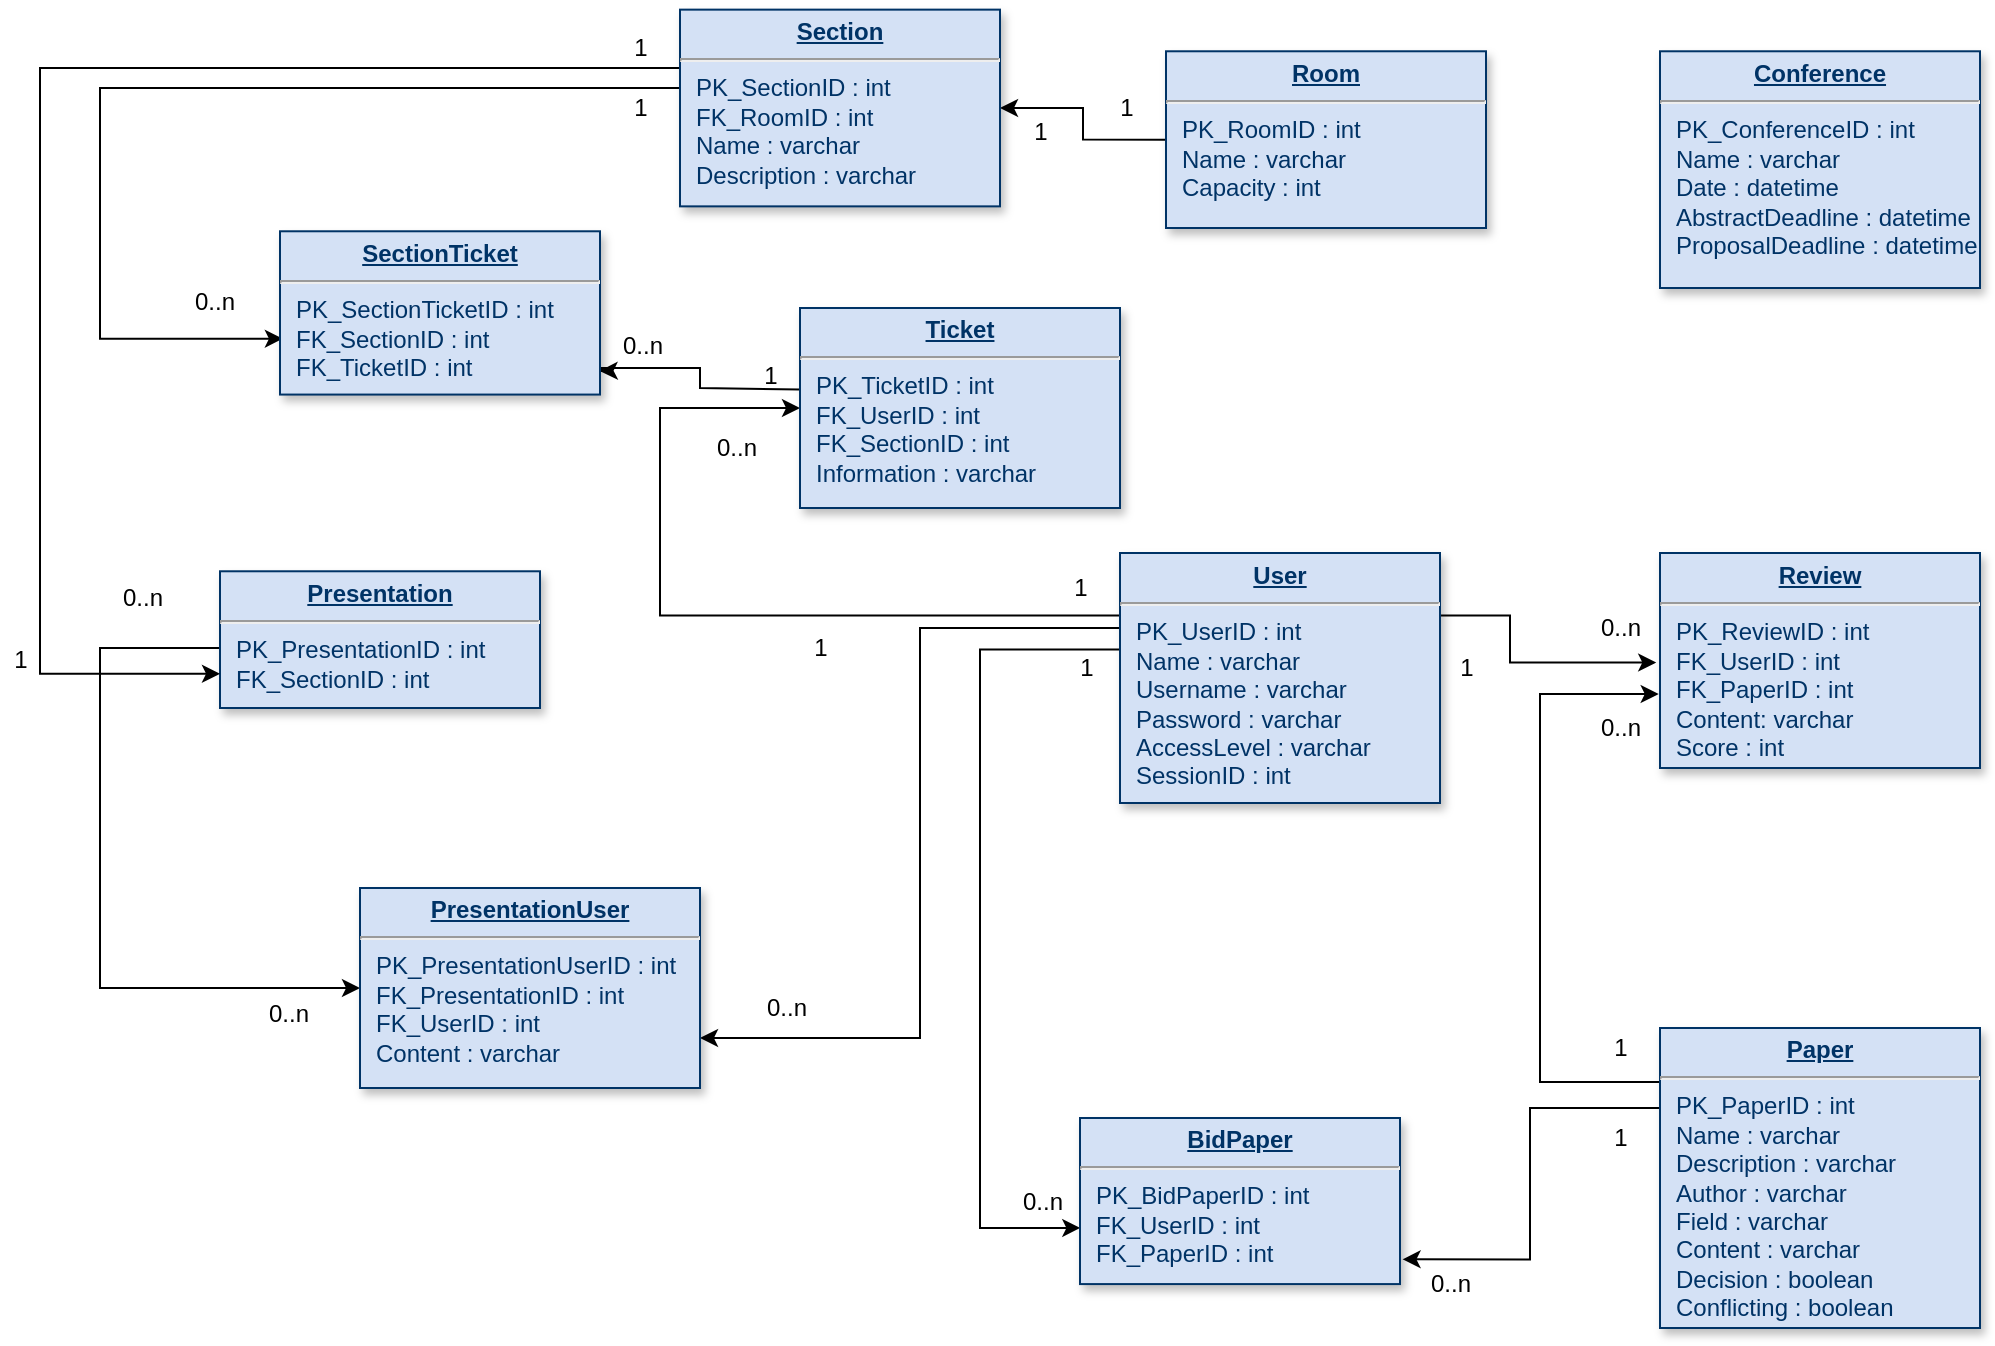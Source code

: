 <mxfile type="device" version="12.9.7"><diagram id="efa7a0a1-bf9b-a30e-e6df-94a7791c09e9" name="Page-1"><mxGraphModel dx="1805" dy="555" gridSize="10" guides="1" tooltips="1" connect="1" arrows="1" fold="1" page="1" pageScale="1" pageWidth="826" pageHeight="1169" background="#ffffff" math="0" shadow="0" grid="1"><root><mxCell id="0"/><mxCell id="1" parent="0"/><mxCell id="bFKR2t3vFIx9Gp6ovZmO-128" parent="1" source="19" target="25" edge="1" style="edgeStyle=orthogonalEdgeStyle;rounded=0;orthogonalLoop=1;jettySize=auto;html=1;exitX=0;exitY=0.5;exitDx=0;exitDy=0;entryX=1;entryY=0.5;entryDx=0;entryDy=0;"><mxGeometry as="geometry" relative="1"/></mxCell><mxCell id="bFKR2t3vFIx9Gp6ovZmO-130" value="1" parent="bFKR2t3vFIx9Gp6ovZmO-128" style="text;html=1;align=center;verticalAlign=middle;resizable=0;points=[];labelBackgroundColor=#ffffff;" connectable="0" vertex="1"><mxGeometry as="geometry" relative="1" x="0.837" y="12"><mxPoint as="offset" x="11.61"/></mxGeometry></mxCell><mxCell id="19" value="&lt;p style=&quot;margin: 0px ; margin-top: 4px ; text-align: center ; text-decoration: underline&quot;&gt;&lt;strong&gt;Room&lt;/strong&gt;&lt;strong&gt;&lt;br&gt;&lt;/strong&gt;&lt;/p&gt;&lt;hr&gt;&lt;p style=&quot;margin: 0px ; margin-left: 8px&quot;&gt;PK_RoomID : int&lt;br&gt;Name : varchar&lt;/p&gt;&lt;p style=&quot;margin: 0px ; margin-left: 8px&quot;&gt;Capacity : int&lt;br&gt;&lt;/p&gt;" parent="1" style="verticalAlign=top;align=left;overflow=fill;fontSize=12;fontFamily=Helvetica;html=1;strokeColor=#003366;shadow=1;fillColor=#D4E1F5;fontColor=#003366" vertex="1"><mxGeometry as="geometry" x="333" y="51.64" width="160" height="88.36"/></mxCell><mxCell id="bFKR2t3vFIx9Gp6ovZmO-118" parent="1" source="20" target="21" edge="1" style="edgeStyle=orthogonalEdgeStyle;rounded=0;orthogonalLoop=1;jettySize=auto;html=1;exitX=0;exitY=0.25;exitDx=0;exitDy=0;entryX=0;entryY=0.5;entryDx=0;entryDy=0;"><mxGeometry as="geometry" relative="1"><Array as="points"><mxPoint x="80" y="334"/><mxPoint x="80" y="230"/></Array></mxGeometry></mxCell><mxCell id="bFKR2t3vFIx9Gp6ovZmO-120" value="0..n" parent="bFKR2t3vFIx9Gp6ovZmO-118" style="text;html=1;align=center;verticalAlign=middle;resizable=0;points=[];labelBackgroundColor=#ffffff;" connectable="0" vertex="1"><mxGeometry as="geometry" relative="1" x="0.93" y="12"><mxPoint as="offset" x="-18.3" y="32"/></mxGeometry></mxCell><mxCell id="bFKR2t3vFIx9Gp6ovZmO-154" value="1" parent="bFKR2t3vFIx9Gp6ovZmO-118" style="text;html=1;align=center;verticalAlign=middle;resizable=0;points=[];labelBackgroundColor=#ffffff;" connectable="0" vertex="1"><mxGeometry as="geometry" relative="1" x="-0.197" y="8"><mxPoint as="offset" x="11.43" y="8.27"/></mxGeometry></mxCell><mxCell id="bFKR2t3vFIx9Gp6ovZmO-131" parent="1" source="20" target="24" edge="1" style="edgeStyle=orthogonalEdgeStyle;rounded=0;orthogonalLoop=1;jettySize=auto;html=1;exitX=0.003;exitY=0.386;exitDx=0;exitDy=0;entryX=0.001;entryY=0.662;entryDx=0;entryDy=0;entryPerimeter=0;exitPerimeter=0;"><mxGeometry as="geometry" relative="1"><Array as="points"><mxPoint x="240" y="351"/><mxPoint x="240" y="640"/></Array></mxGeometry></mxCell><mxCell id="bFKR2t3vFIx9Gp6ovZmO-133" value="0..n&lt;br&gt;" parent="bFKR2t3vFIx9Gp6ovZmO-131" style="text;html=1;align=center;verticalAlign=middle;resizable=0;points=[];labelBackgroundColor=#ffffff;" connectable="0" vertex="1"><mxGeometry as="geometry" relative="1" x="0.838" y="11"><mxPoint as="offset" x="14.14" y="-2.44"/></mxGeometry></mxCell><mxCell id="bFKR2t3vFIx9Gp6ovZmO-144" parent="1" source="20" target="bFKR2t3vFIx9Gp6ovZmO-140" edge="1" style="edgeStyle=orthogonalEdgeStyle;rounded=0;orthogonalLoop=1;jettySize=auto;html=1;exitX=1;exitY=0.25;exitDx=0;exitDy=0;entryX=0.953;entryY=1.363;entryDx=0;entryDy=0;entryPerimeter=0;"><mxGeometry as="geometry" relative="1"/></mxCell><mxCell id="bFKR2t3vFIx9Gp6ovZmO-153" parent="1" source="20" target="28" edge="1" style="edgeStyle=orthogonalEdgeStyle;rounded=0;orthogonalLoop=1;jettySize=auto;html=1;exitX=0;exitY=0.25;exitDx=0;exitDy=0;entryX=1;entryY=0.75;entryDx=0;entryDy=0;"><mxGeometry as="geometry" relative="1"><Array as="points"><mxPoint x="310" y="340"/><mxPoint x="210" y="340"/><mxPoint x="210" y="545"/></Array></mxGeometry></mxCell><mxCell id="20" value="&lt;p style=&quot;margin: 0px ; margin-top: 4px ; text-align: center ; text-decoration: underline&quot;&gt;&lt;strong&gt;User&lt;/strong&gt;&lt;/p&gt;&lt;hr&gt;&lt;p style=&quot;margin: 0px ; margin-left: 8px&quot;&gt;PK_UserID : int&lt;/p&gt;&lt;p style=&quot;margin: 0px ; margin-left: 8px&quot;&gt;Name : varchar&lt;/p&gt;&lt;p style=&quot;margin: 0px ; margin-left: 8px&quot;&gt;Username : varchar&lt;/p&gt;&lt;p style=&quot;margin: 0px ; margin-left: 8px&quot;&gt;Password : varchar&lt;/p&gt;&lt;p style=&quot;margin: 0px ; margin-left: 8px&quot;&gt;AccessLevel : varchar&lt;/p&gt;&lt;p style=&quot;margin: 0px ; margin-left: 8px&quot;&gt;SessionID : int&lt;/p&gt;" parent="1" style="verticalAlign=top;align=left;overflow=fill;fontSize=12;fontFamily=Helvetica;html=1;strokeColor=#003366;shadow=1;fillColor=#D4E1F5;fontColor=#003366" vertex="1"><mxGeometry as="geometry" x="310.0" y="302.5" width="160" height="125"/></mxCell><mxCell id="v1iMGTRgHMDSlt3mDZNH-39" parent="1" source="21" target="v1iMGTRgHMDSlt3mDZNH-35" edge="1" style="edgeStyle=orthogonalEdgeStyle;rounded=0;orthogonalLoop=1;jettySize=auto;html=1;exitX=0.014;exitY=0.408;exitDx=0;exitDy=0;entryX=0.999;entryY=0.856;entryDx=0;entryDy=0;entryPerimeter=0;exitPerimeter=0;"><mxGeometry as="geometry" relative="1"><Array as="points"><mxPoint x="150" y="221"/><mxPoint x="100" y="220"/><mxPoint x="100" y="210"/><mxPoint x="51" y="210"/><mxPoint x="51" y="212"/></Array></mxGeometry></mxCell><mxCell id="v1iMGTRgHMDSlt3mDZNH-40" value="0..n" parent="v1iMGTRgHMDSlt3mDZNH-39" style="text;html=1;align=center;verticalAlign=middle;resizable=0;points=[];" connectable="0" vertex="1"><mxGeometry as="geometry" relative="1" x="0.837" y="-11"><mxPoint as="offset" x="12.75"/></mxGeometry></mxCell><mxCell id="v1iMGTRgHMDSlt3mDZNH-41" value="1" parent="v1iMGTRgHMDSlt3mDZNH-39" style="text;html=1;align=center;verticalAlign=middle;resizable=0;points=[];" connectable="0" vertex="1"><mxGeometry as="geometry" relative="1" x="-0.687" y="-7"><mxPoint as="offset"/></mxGeometry></mxCell><mxCell id="21" value="&lt;p style=&quot;margin: 0px ; margin-top: 4px ; text-align: center ; text-decoration: underline&quot;&gt;&lt;b&gt;Ticket&lt;/b&gt;&lt;/p&gt;&lt;hr&gt;&lt;p style=&quot;margin: 0px ; margin-left: 8px&quot;&gt;PK_TicketID : int&lt;/p&gt;&lt;p style=&quot;margin: 0px ; margin-left: 8px&quot;&gt;FK_UserID : int&lt;/p&gt;&lt;p style=&quot;margin: 0px ; margin-left: 8px&quot;&gt;FK_SectionID : int&lt;/p&gt;&lt;p style=&quot;margin: 0px ; margin-left: 8px&quot;&gt;Information : varchar&lt;/p&gt;" parent="1" style="verticalAlign=top;align=left;overflow=fill;fontSize=12;fontFamily=Helvetica;html=1;strokeColor=#003366;shadow=1;fillColor=#D4E1F5;fontColor=#003366" vertex="1"><mxGeometry as="geometry" x="150" y="180" width="160" height="100"/></mxCell><mxCell id="bFKR2t3vFIx9Gp6ovZmO-148" parent="1" source="22" target="28" edge="1" style="edgeStyle=orthogonalEdgeStyle;rounded=0;orthogonalLoop=1;jettySize=auto;html=1;exitX=0;exitY=0.5;exitDx=0;exitDy=0;entryX=0;entryY=0.5;entryDx=0;entryDy=0;"><mxGeometry as="geometry" relative="1"><Array as="points"><mxPoint x="-140" y="350"/><mxPoint x="-200" y="350"/><mxPoint x="-200" y="520"/></Array></mxGeometry></mxCell><mxCell id="bFKR2t3vFIx9Gp6ovZmO-152" value="0..n&lt;br&gt;" parent="bFKR2t3vFIx9Gp6ovZmO-148" style="text;html=1;align=center;verticalAlign=middle;resizable=0;points=[];labelBackgroundColor=#ffffff;" connectable="0" vertex="1"><mxGeometry as="geometry" relative="1" x="0.802" y="-13"><mxPoint as="offset"/></mxGeometry></mxCell><mxCell id="22" value="&lt;p style=&quot;margin: 0px ; margin-top: 4px ; text-align: center ; text-decoration: underline&quot;&gt;&lt;strong&gt;Presentation&lt;/strong&gt;&lt;strong&gt;&lt;br&gt;&lt;/strong&gt;&lt;/p&gt;&lt;hr&gt;&lt;p style=&quot;margin: 0px ; margin-left: 8px&quot;&gt;PK_PresentationID : int&lt;/p&gt;&lt;p style=&quot;margin: 0px ; margin-left: 8px&quot;&gt;FK_SectionID : int&lt;/p&gt;&lt;p style=&quot;margin: 0px ; margin-left: 8px&quot;&gt;&lt;br&gt;&lt;/p&gt;" parent="1" style="verticalAlign=top;align=left;overflow=fill;fontSize=12;fontFamily=Helvetica;html=1;strokeColor=#003366;shadow=1;fillColor=#D4E1F5;fontColor=#003366" vertex="1"><mxGeometry as="geometry" x="-140" y="311.64" width="160" height="68.36"/></mxCell><mxCell id="23" value="&lt;p style=&quot;margin: 0px ; margin-top: 4px ; text-align: center ; text-decoration: underline&quot;&gt;&lt;strong&gt;Review&lt;/strong&gt;&lt;strong&gt;&lt;br&gt;&lt;/strong&gt;&lt;/p&gt;&lt;hr&gt;&lt;p style=&quot;margin: 0px ; margin-left: 8px&quot;&gt;PK_ReviewID : int&lt;/p&gt;&lt;p style=&quot;margin: 0px ; margin-left: 8px&quot;&gt;FK_UserID : int&amp;nbsp;&lt;/p&gt;&lt;p style=&quot;margin: 0px ; margin-left: 8px&quot;&gt;FK_PaperID : int&lt;/p&gt;&lt;p style=&quot;margin: 0px ; margin-left: 8px&quot;&gt;Content: varchar&lt;/p&gt;&lt;p style=&quot;margin: 0px ; margin-left: 8px&quot;&gt;Score : int&lt;/p&gt;" parent="1" style="verticalAlign=top;align=left;overflow=fill;fontSize=12;fontFamily=Helvetica;html=1;strokeColor=#003366;shadow=1;fillColor=#D4E1F5;fontColor=#003366" vertex="1"><mxGeometry as="geometry" x="580" y="302.5" width="160" height="107.5"/></mxCell><mxCell id="24" value="&lt;p style=&quot;margin: 0px ; margin-top: 4px ; text-align: center ; text-decoration: underline&quot;&gt;&lt;strong&gt;BidPaper&lt;/strong&gt;&lt;strong&gt;&lt;br&gt;&lt;/strong&gt;&lt;/p&gt;&lt;hr&gt;&lt;p style=&quot;margin: 0px ; margin-left: 8px&quot;&gt;PK_BidPaperID : int&lt;/p&gt;&lt;p style=&quot;margin: 0px ; margin-left: 8px&quot;&gt;FK_UserID : int&lt;/p&gt;&lt;p style=&quot;margin: 0px ; margin-left: 8px&quot;&gt;FK_PaperID : int&lt;/p&gt;&lt;p style=&quot;margin: 0px ; margin-left: 8px&quot;&gt;&lt;br&gt;&lt;/p&gt;" parent="1" style="verticalAlign=top;align=left;overflow=fill;fontSize=12;fontFamily=Helvetica;html=1;strokeColor=#003366;shadow=1;fillColor=#D4E1F5;fontColor=#003366" vertex="1"><mxGeometry as="geometry" x="290" y="585" width="160" height="83.04"/></mxCell><mxCell id="bFKR2t3vFIx9Gp6ovZmO-147" parent="1" source="25" target="22" edge="1" style="edgeStyle=orthogonalEdgeStyle;rounded=0;orthogonalLoop=1;jettySize=auto;html=1;entryX=0;entryY=0.75;entryDx=0;entryDy=0;exitX=0.019;exitY=0.328;exitDx=0;exitDy=0;exitPerimeter=0;"><mxGeometry as="geometry" relative="1"><Array as="points"><mxPoint x="94" y="60"/><mxPoint x="-230" y="60"/><mxPoint x="-230" y="363"/></Array><mxPoint as="sourcePoint" x="20" y="80"/></mxGeometry></mxCell><mxCell id="v1iMGTRgHMDSlt3mDZNH-42" parent="1" source="25" target="v1iMGTRgHMDSlt3mDZNH-35" edge="1" style="edgeStyle=orthogonalEdgeStyle;rounded=0;orthogonalLoop=1;jettySize=auto;html=1;entryX=0.009;entryY=0.658;entryDx=0;entryDy=0;entryPerimeter=0;"><mxGeometry as="geometry" relative="1"><Array as="points"><mxPoint x="-200" y="70"/><mxPoint x="-200" y="195"/></Array></mxGeometry></mxCell><mxCell id="25" value="&lt;p style=&quot;margin: 0px ; margin-top: 4px ; text-align: center ; text-decoration: underline&quot;&gt;&lt;strong&gt;Section&lt;/strong&gt;&lt;strong&gt;&lt;br&gt;&lt;/strong&gt;&lt;/p&gt;&lt;hr&gt;&lt;p style=&quot;margin: 0px ; margin-left: 8px&quot;&gt;PK_SectionID : int&lt;/p&gt;&lt;p style=&quot;margin: 0px ; margin-left: 8px&quot;&gt;FK_RoomID : int&lt;/p&gt;&lt;p style=&quot;margin: 0px ; margin-left: 8px&quot;&gt;Name : varchar&lt;/p&gt;&lt;p style=&quot;margin: 0px ; margin-left: 8px&quot;&gt;Description : varchar&lt;/p&gt;&lt;p style=&quot;margin: 0px ; margin-left: 8px&quot;&gt;&lt;br&gt;&lt;/p&gt;&lt;p style=&quot;margin: 0px ; margin-left: 8px&quot;&gt;&lt;br&gt;&lt;/p&gt;&lt;p style=&quot;margin: 0px ; margin-left: 8px&quot;&gt;&lt;br&gt;&lt;/p&gt;" parent="1" style="verticalAlign=top;align=left;overflow=fill;fontSize=12;fontFamily=Helvetica;html=1;strokeColor=#003366;shadow=1;fillColor=#D4E1F5;fontColor=#003366" vertex="1"><mxGeometry as="geometry" x="90" y="30.82" width="160" height="98.36"/></mxCell><mxCell id="28" value="&lt;p style=&quot;margin: 0px ; margin-top: 4px ; text-align: center ; text-decoration: underline&quot;&gt;&lt;strong&gt;PresentationUser&lt;/strong&gt;&lt;/p&gt;&lt;hr&gt;&lt;p style=&quot;margin: 0px ; margin-left: 8px&quot;&gt;PK_PresentationUserID : int&lt;/p&gt;&lt;p style=&quot;margin: 0px ; margin-left: 8px&quot;&gt;FK_PresentationID : int&lt;/p&gt;&lt;p style=&quot;margin: 0px ; margin-left: 8px&quot;&gt;FK_UserID : int&lt;/p&gt;&lt;p style=&quot;margin: 0px ; margin-left: 8px&quot;&gt;Content : varchar&lt;/p&gt;" parent="1" style="verticalAlign=top;align=left;overflow=fill;fontSize=12;fontFamily=Helvetica;html=1;strokeColor=#003366;shadow=1;fillColor=#D4E1F5;fontColor=#003366" vertex="1"><mxGeometry as="geometry" x="-70" y="470" width="170" height="100"/></mxCell><mxCell id="bFKR2t3vFIx9Gp6ovZmO-136" parent="1" source="29" target="24" edge="1" style="edgeStyle=orthogonalEdgeStyle;rounded=0;orthogonalLoop=1;jettySize=auto;html=1;exitX=0;exitY=0.25;exitDx=0;exitDy=0;entryX=1.008;entryY=0.851;entryDx=0;entryDy=0;entryPerimeter=0;"><mxGeometry as="geometry" relative="1"><Array as="points"><mxPoint x="580" y="580"/><mxPoint x="515" y="580"/><mxPoint x="515" y="656"/></Array></mxGeometry></mxCell><mxCell id="bFKR2t3vFIx9Gp6ovZmO-138" value="0..n&lt;br&gt;" parent="bFKR2t3vFIx9Gp6ovZmO-136" style="text;html=1;align=center;verticalAlign=middle;resizable=0;points=[];labelBackgroundColor=#ffffff;" connectable="0" vertex="1"><mxGeometry as="geometry" relative="1" x="0.905" y="11"><mxPoint as="offset" x="13.89" y="1.38"/></mxGeometry></mxCell><mxCell id="bFKR2t3vFIx9Gp6ovZmO-145" parent="1" source="29" target="23" edge="1" style="edgeStyle=orthogonalEdgeStyle;rounded=0;orthogonalLoop=1;jettySize=auto;html=1;exitX=0;exitY=0.25;exitDx=0;exitDy=0;entryX=-0.004;entryY=0.656;entryDx=0;entryDy=0;entryPerimeter=0;"><mxGeometry as="geometry" relative="1"><Array as="points"><mxPoint x="520" y="567"/><mxPoint x="520" y="373"/></Array></mxGeometry></mxCell><mxCell id="29" value="&lt;p style=&quot;margin: 0px ; margin-top: 4px ; text-align: center ; text-decoration: underline&quot;&gt;&lt;strong&gt;Paper&lt;/strong&gt;&lt;strong&gt;&lt;br&gt;&lt;/strong&gt;&lt;/p&gt;&lt;hr&gt;&lt;p style=&quot;margin: 0px ; margin-left: 8px&quot;&gt;PK_PaperID : int&lt;br&gt;&lt;/p&gt;&lt;p style=&quot;margin: 0px ; margin-left: 8px&quot;&gt;Name : varchar&lt;/p&gt;&lt;p style=&quot;margin: 0px ; margin-left: 8px&quot;&gt;Description : varchar&lt;/p&gt;&lt;p style=&quot;margin: 0px ; margin-left: 8px&quot;&gt;Author : varchar&lt;/p&gt;&lt;p style=&quot;margin: 0px ; margin-left: 8px&quot;&gt;Field : varchar&lt;/p&gt;&lt;p style=&quot;margin: 0px ; margin-left: 8px&quot;&gt;Content : varchar&lt;/p&gt;&lt;p style=&quot;margin: 0px ; margin-left: 8px&quot;&gt;Decision : boolean&lt;/p&gt;&lt;p style=&quot;margin: 0px ; margin-left: 8px&quot;&gt;Conflicting : boolean&lt;/p&gt;&lt;p style=&quot;margin: 0px ; margin-left: 8px&quot;&gt;&lt;br&gt;&lt;/p&gt;" parent="1" style="verticalAlign=top;align=left;overflow=fill;fontSize=12;fontFamily=Helvetica;html=1;strokeColor=#003366;shadow=1;fillColor=#D4E1F5;fontColor=#003366" vertex="1"><mxGeometry as="geometry" x="580" y="540" width="160" height="150"/></mxCell><mxCell id="35" value="&lt;p style=&quot;margin: 0px ; margin-top: 4px ; text-align: center ; text-decoration: underline&quot;&gt;&lt;strong&gt;Conference&lt;/strong&gt;&lt;/p&gt;&lt;hr&gt;&lt;p style=&quot;margin: 0px ; margin-left: 8px&quot;&gt;PK_ConferenceID : int&lt;/p&gt;&lt;p style=&quot;margin: 0px ; margin-left: 8px&quot;&gt;Name : varchar&lt;/p&gt;&lt;p style=&quot;margin: 0px ; margin-left: 8px&quot;&gt;Date : datetime&lt;/p&gt;&lt;p style=&quot;margin: 0px ; margin-left: 8px&quot;&gt;AbstractDeadline : datetime&lt;/p&gt;&lt;p style=&quot;margin: 0px ; margin-left: 8px&quot;&gt;ProposalDeadline : datetime&lt;/p&gt;" parent="1" style="verticalAlign=top;align=left;overflow=fill;fontSize=12;fontFamily=Helvetica;html=1;strokeColor=#003366;shadow=1;fillColor=#D4E1F5;fontColor=#003366" vertex="1"><mxGeometry as="geometry" x="580" y="51.64" width="160" height="118.36"/></mxCell><mxCell id="bFKR2t3vFIx9Gp6ovZmO-119" value="1" parent="1" style="text;html=1;align=center;verticalAlign=middle;resizable=0;points=[];autosize=1;" vertex="1"><mxGeometry as="geometry" x="280" y="310" width="20" height="20"/></mxCell><mxCell id="bFKR2t3vFIx9Gp6ovZmO-129" value="1&lt;br&gt;" parent="1" style="text;html=1;align=center;verticalAlign=middle;resizable=0;points=[];autosize=1;" vertex="1"><mxGeometry as="geometry" x="303" y="70" width="20" height="20"/></mxCell><mxCell id="bFKR2t3vFIx9Gp6ovZmO-132" value="1" parent="1" style="text;html=1;align=center;verticalAlign=middle;resizable=0;points=[];autosize=1;" vertex="1"><mxGeometry as="geometry" x="283" y="350" width="20" height="20"/></mxCell><mxCell id="bFKR2t3vFIx9Gp6ovZmO-137" value="1&lt;br&gt;" parent="1" style="text;html=1;align=center;verticalAlign=middle;resizable=0;points=[];autosize=1;" vertex="1"><mxGeometry as="geometry" x="550" y="540" width="20" height="20"/></mxCell><mxCell id="bFKR2t3vFIx9Gp6ovZmO-140" value="0..n&lt;br&gt;" parent="1" style="text;html=1;align=center;verticalAlign=middle;resizable=0;points=[];autosize=1;" vertex="1"><mxGeometry as="geometry" x="540" y="330" width="40" height="20"/></mxCell><mxCell id="bFKR2t3vFIx9Gp6ovZmO-141" value="1&lt;br&gt;" parent="1" style="text;html=1;align=center;verticalAlign=middle;resizable=0;points=[];autosize=1;" vertex="1"><mxGeometry as="geometry" x="473" y="350" width="20" height="20"/></mxCell><mxCell id="bFKR2t3vFIx9Gp6ovZmO-146" value="0..n&lt;br&gt;" parent="1" style="text;html=1;align=center;verticalAlign=middle;resizable=0;points=[];autosize=1;" vertex="1"><mxGeometry as="geometry" x="540" y="380" width="40" height="20"/></mxCell><mxCell id="bFKR2t3vFIx9Gp6ovZmO-149" value="1" parent="1" style="text;html=1;align=center;verticalAlign=middle;resizable=0;points=[];autosize=1;" vertex="1"><mxGeometry as="geometry" x="60" y="40" width="20" height="20"/></mxCell><mxCell id="bFKR2t3vFIx9Gp6ovZmO-150" value="1" parent="1" style="text;html=1;align=center;verticalAlign=middle;resizable=0;points=[];autosize=1;" vertex="1"><mxGeometry as="geometry" x="-250" y="346.25" width="20" height="20"/></mxCell><mxCell id="bFKR2t3vFIx9Gp6ovZmO-151" value="0..n" parent="1" style="text;html=1;align=center;verticalAlign=middle;resizable=0;points=[];autosize=1;" vertex="1"><mxGeometry as="geometry" x="-199" y="315" width="40" height="20"/></mxCell><mxCell id="bFKR2t3vFIx9Gp6ovZmO-155" value="0..n" parent="1" style="text;html=1;align=center;verticalAlign=middle;resizable=0;points=[];autosize=1;" vertex="1"><mxGeometry as="geometry" x="123" y="520" width="40" height="20"/></mxCell><mxCell id="bFKR2t3vFIx9Gp6ovZmO-163" value="1&lt;br&gt;" parent="1" style="text;html=1;align=center;verticalAlign=middle;resizable=0;points=[];autosize=1;" vertex="1"><mxGeometry as="geometry" x="550" y="585" width="20" height="20"/></mxCell><mxCell id="v1iMGTRgHMDSlt3mDZNH-35" value="&lt;p style=&quot;margin: 0px ; margin-top: 4px ; text-align: center ; text-decoration: underline&quot;&gt;&lt;b&gt;SectionTicket&lt;/b&gt;&lt;/p&gt;&lt;hr&gt;&lt;p style=&quot;margin: 0px ; margin-left: 8px&quot;&gt;PK_SectionTicketID : int&lt;/p&gt;&lt;p style=&quot;margin: 0px ; margin-left: 8px&quot;&gt;FK_SectionID : int&lt;/p&gt;&lt;p style=&quot;margin: 0px ; margin-left: 8px&quot;&gt;FK_TicketID : int&lt;br&gt;&lt;/p&gt;" parent="1" style="verticalAlign=top;align=left;overflow=fill;fontSize=12;fontFamily=Helvetica;html=1;strokeColor=#003366;shadow=1;fillColor=#D4E1F5;fontColor=#003366" vertex="1"><mxGeometry as="geometry" x="-110" y="141.64" width="160" height="81.64"/></mxCell><mxCell id="v1iMGTRgHMDSlt3mDZNH-43" value="1" parent="1" style="text;html=1;align=center;verticalAlign=middle;resizable=0;points=[];autosize=1;" vertex="1"><mxGeometry as="geometry" x="60" y="70" width="20" height="20"/></mxCell><mxCell id="v1iMGTRgHMDSlt3mDZNH-44" value="0..n" parent="1" style="text;html=1;align=center;verticalAlign=middle;resizable=0;points=[];autosize=1;" vertex="1"><mxGeometry as="geometry" x="-163" y="167" width="40" height="20"/></mxCell></root></mxGraphModel></diagram></mxfile>